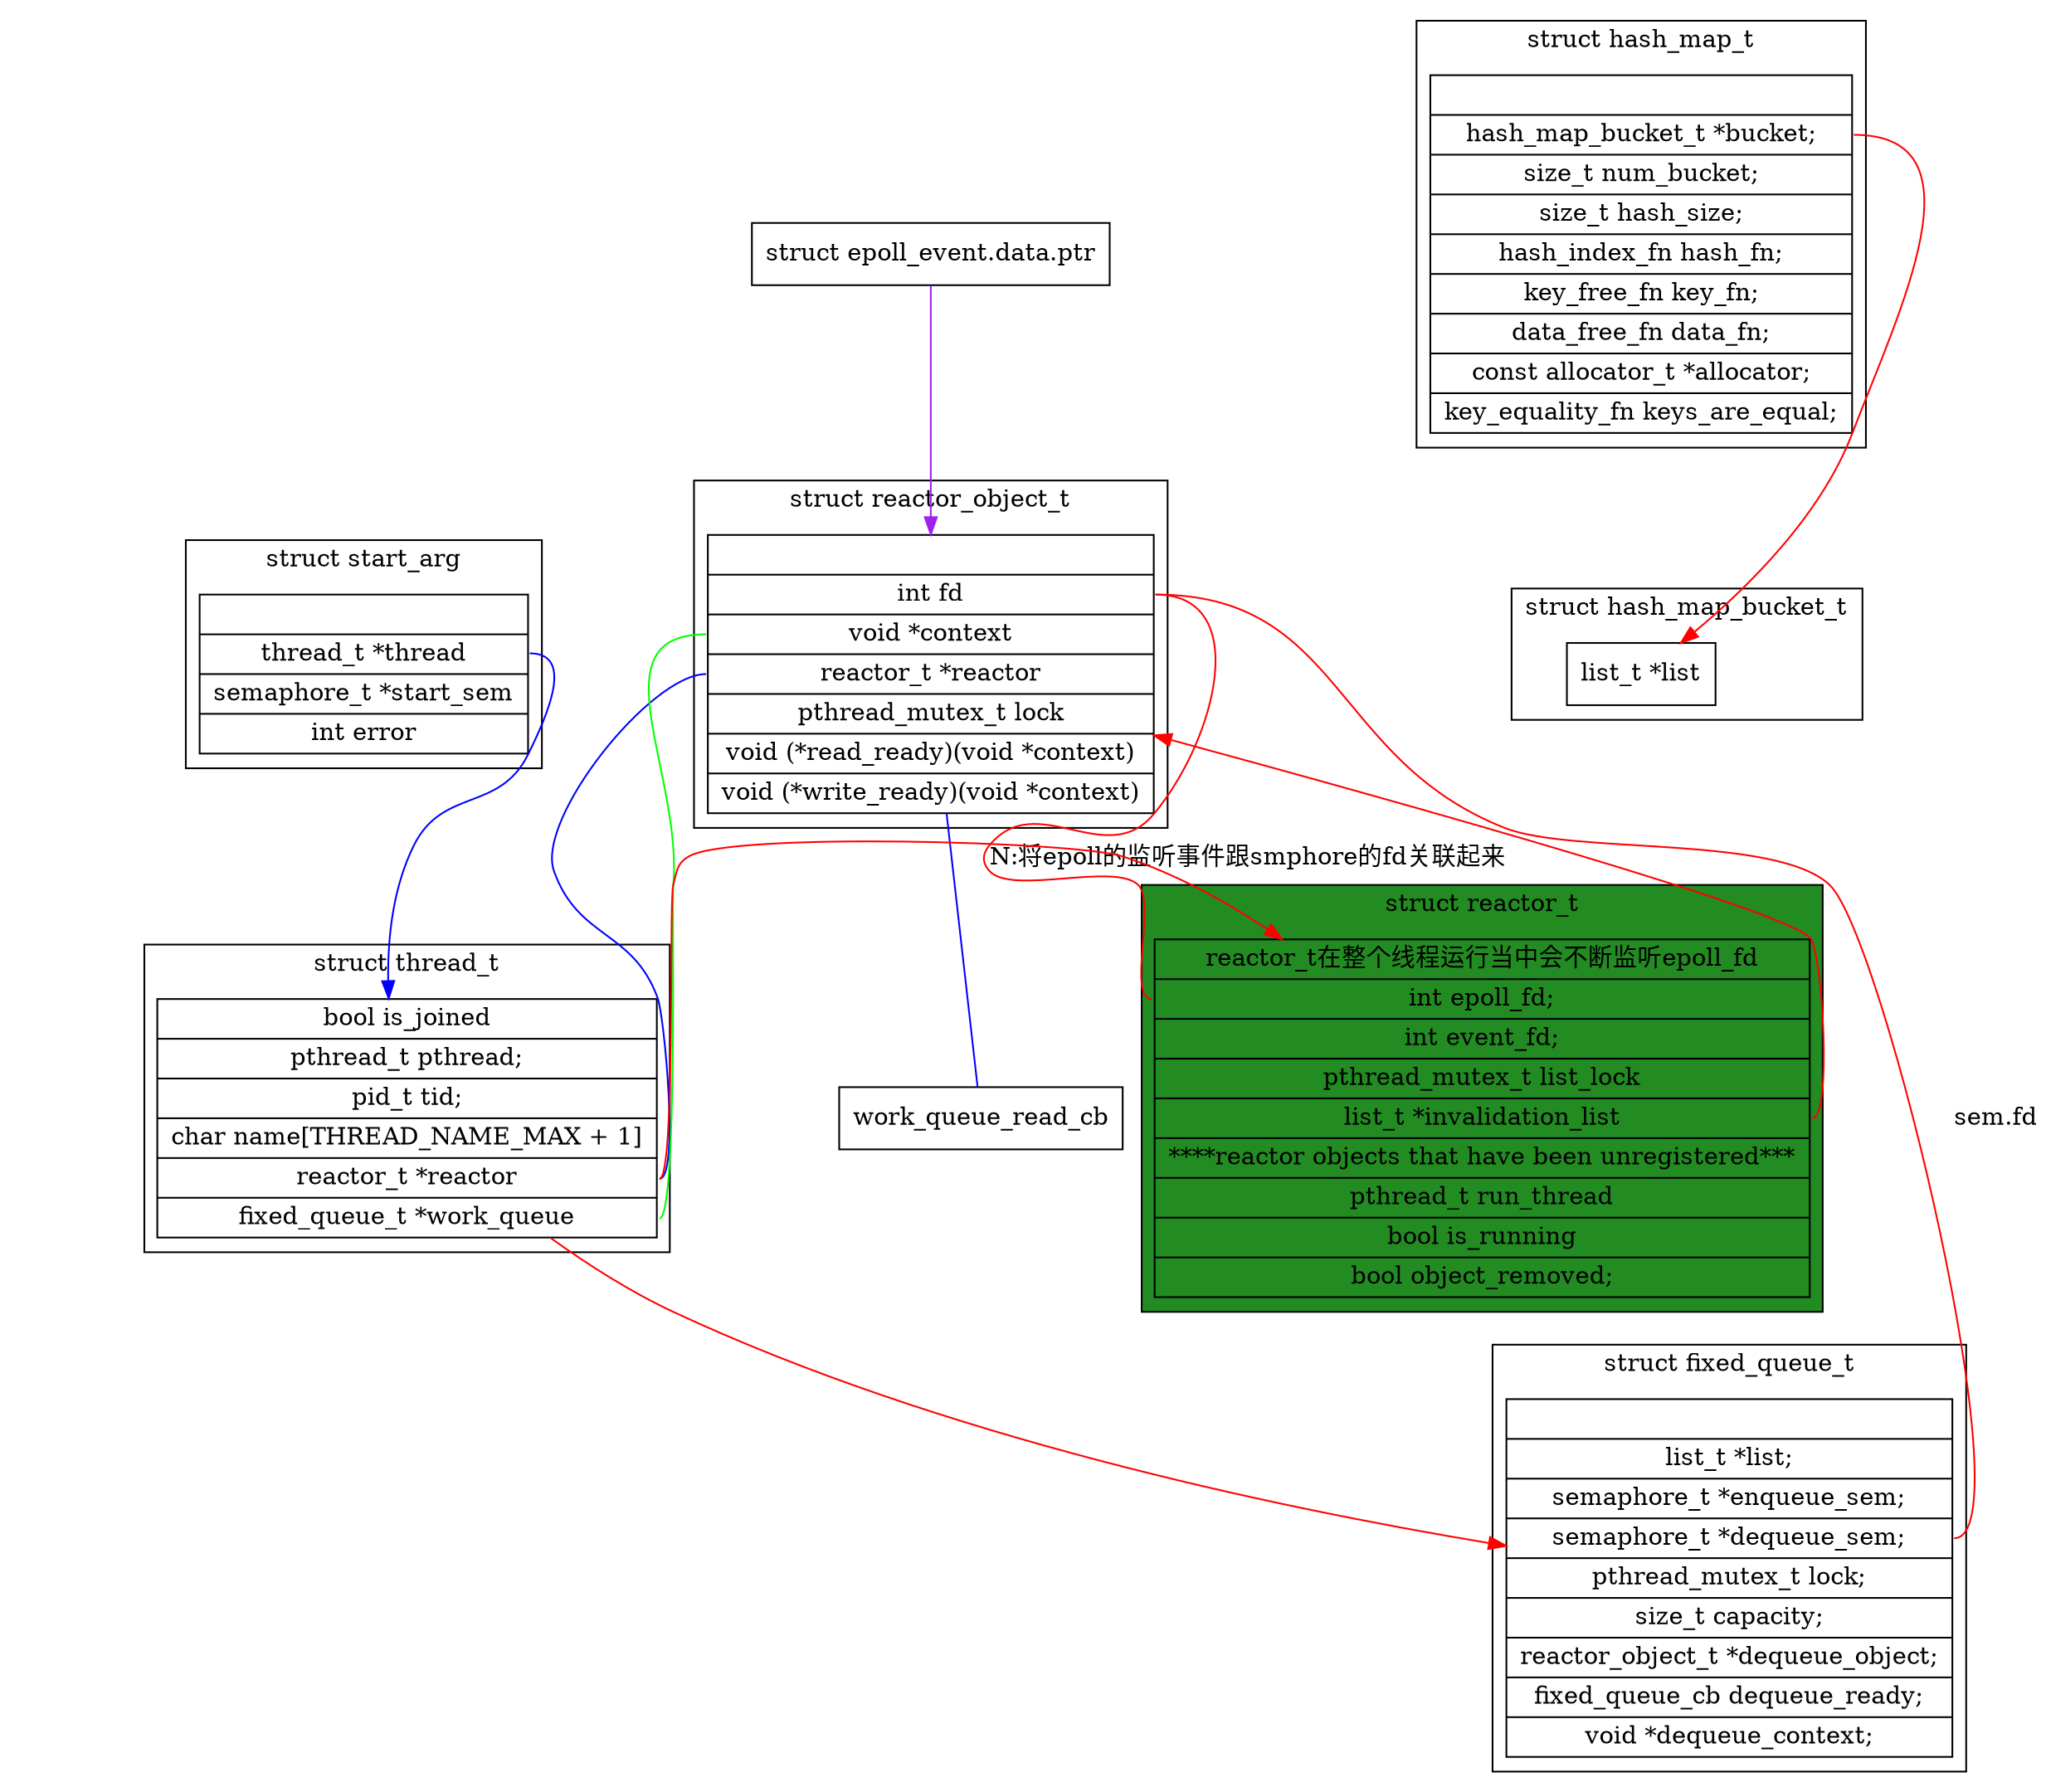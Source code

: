 digraph bluedroid{
	node[shape=record];

	subgraph cluster_struct_start_arg{
		label="struct start_arg";
		"struct start_arg"[label="{
		|<thread>thread_t *thread
		|semaphore_t *start_sem
		|int error
		}"];
	}

	node01[style=invisible];
	node02[style=invisible];
	"struct start_arg"->node01[arrowhead=none style=invisible];
	"struct reactor_object_t"->node02[arrowhead=none style=invisible];
	"struct epoll_event.data.ptr"->"struct reactor_object_t"[color=purple];

	subgraph cluster_struct_reactor_object_t{
		label="struct reactor_object_t";
		"struct reactor_object_t"[label="{
		|<fd>int fd
		|<context>void *context
		|<reactor>reactor_t *reactor
		|pthread_mutex_t lock
		|void (*read_ready)(void *context)
		|void (*write_ready)(void *context)
		}"];
	}
	"struct reactor_object_t":reactor->"struct thread_t":reactor[arrowhead=none color=blue];
	"struct reactor_object_t":context->"struct thread_t":work_queue[arrowhead=none color=green];
	"struct reactor_object_t":read_ready->"work_queue_read_cb"[arrowhead=none color=blue];
	"struct reactor_object_t":fd->"struct reactor_t":epoll[arrowhead=none color=red label="N:将epoll的监听事件跟smphore的fd关联起来"]
	"struct start_arg":thread->"struct thread_t"[color=blue];
	subgraph cluster_struct_thread_t {
		label="struct thread_t";
		"struct thread_t"[label="{
		bool is_joined
		|pthread_t pthread;
		|pid_t tid;
		|char name[THREAD_NAME_MAX + 1] 
		|<reactor>reactor_t *reactor
		|<work_queue>fixed_queue_t *work_queue
		}"];
	}
	node03[style=invisible];
	node04[style=invisible];
	"struct thread_t"->node03[arrowhead=none style=invisible];
	"struct thread_t"->node04[arrowhead=none style=invisible];
	"struct thread_t":reactor->"struct reactor_t"[color=red];
	"struct thread_t":fixed_queue->"struct fixed_queue_t"[color=red];

	subgraph cluster_struct_reactor_t{
		label="struct reactor_t";
		bgcolor=forestgreen;
		"struct reactor_t"[label="{
		 reactor_t在整个线程运行当中会不断监听epoll_fd
		|<epoll>int epoll_fd;
		|int event_fd;
		|pthread_mutex_t list_lock
		|<invalide>list_t *invalidation_list
		|****reactor objects that have been unregistered***
		|pthread_t run_thread
		|bool is_running
		|bool object_removed;
		}"];
	}
	"struct reactor_t":invalide->"struct reactor_object_t"[color=red];

	subgraph cluster_fixed_queue_t{
		label="struct fixed_queue_t";
		"struct fixed_queue_t"[label="{
		|list_t *list;
		|semaphore_t *enqueue_sem;
		|<dequeue_sem>semaphore_t *dequeue_sem;
		|pthread_mutex_t lock;
		|size_t capacity;
		|reactor_object_t *dequeue_object;
		|fixed_queue_cb dequeue_ready;
		|void *dequeue_context;
		}"
		];
	}
	"struct reactor_object_t":fd->"struct fixed_queue_t":dequeue_sem[label="sem.fd" arrowhead=none color=red];
	subgraph cluster_struct_hash_map_t{
		label="struct hash_map_t";
		"struct hash_map_t"[label="{
		|<bucket>hash_map_bucket_t *bucket;                                                        
		|size_t num_bucket;                                                                
		|size_t hash_size;                                                                 
		|hash_index_fn hash_fn;                                                            
		|key_free_fn key_fn;                                                               
		|data_free_fn data_fn;                                                             
		|const allocator_t *allocator;                                                     
		|key_equality_fn keys_are_equal;
		}"];
	}

	"struct hash_map_t":bucket->"struct hash_map_bucket_t"[color=red];

	subgraph cluster_struct_hash_map_bucket_t{
		label="struct hash_map_bucket_t";
		"struct hash_map_bucket_t"[label="{
			list_t *list
		}"];
	}

	
}
